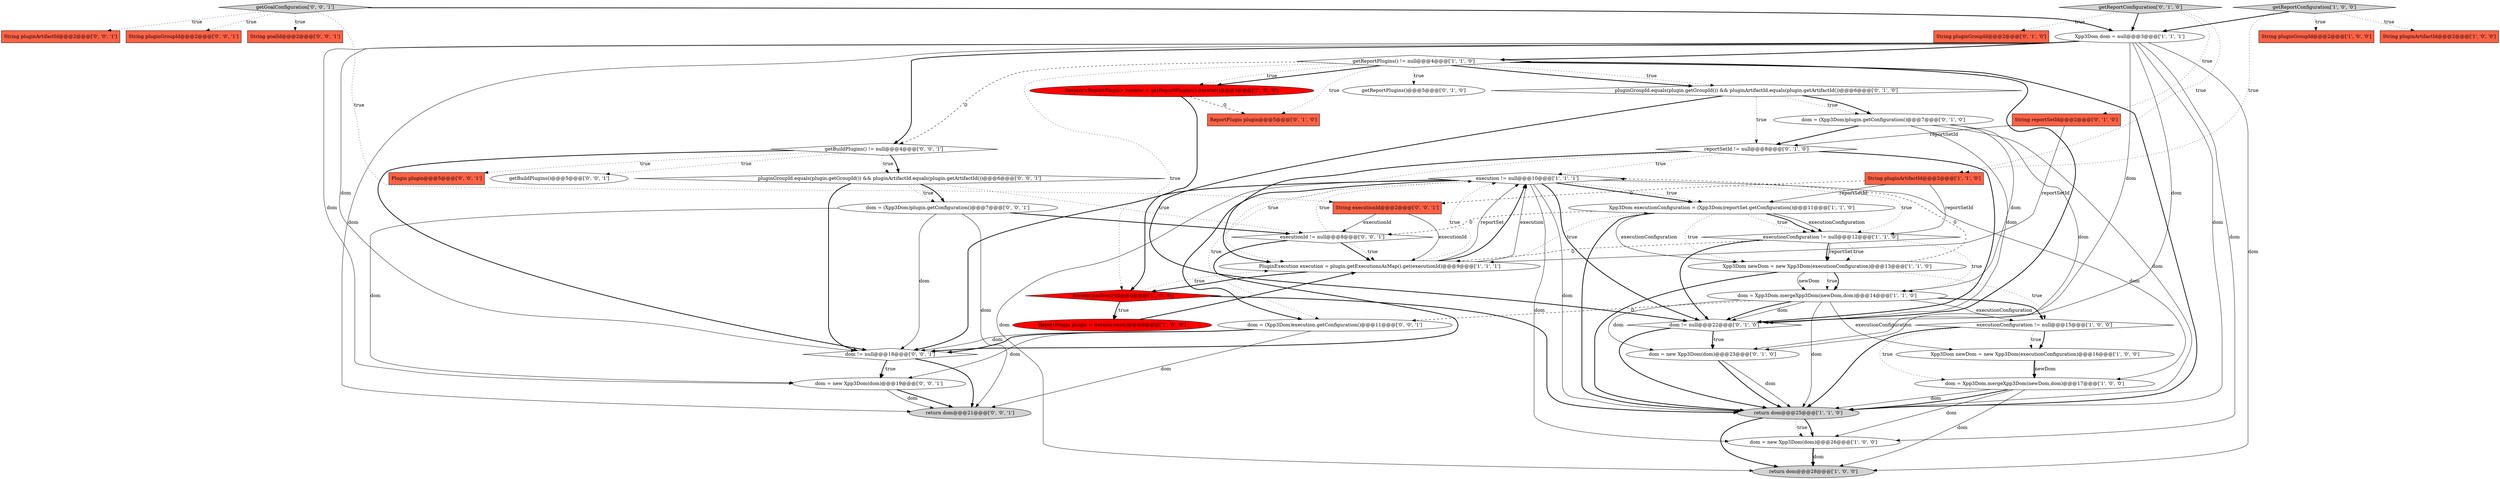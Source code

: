 digraph {
25 [style = filled, label = "dom = new Xpp3Dom(dom)@@@23@@@['0', '1', '0']", fillcolor = white, shape = ellipse image = "AAA0AAABBB2BBB"];
2 [style = filled, label = "Xpp3Dom newDom = new Xpp3Dom(executionConfiguration)@@@13@@@['1', '1', '0']", fillcolor = white, shape = ellipse image = "AAA0AAABBB1BBB"];
3 [style = filled, label = "executionConfiguration != null@@@15@@@['1', '0', '0']", fillcolor = white, shape = diamond image = "AAA0AAABBB1BBB"];
28 [style = filled, label = "dom != null@@@22@@@['0', '1', '0']", fillcolor = white, shape = diamond image = "AAA0AAABBB2BBB"];
7 [style = filled, label = "return dom@@@25@@@['1', '1', '0']", fillcolor = lightgray, shape = ellipse image = "AAA0AAABBB1BBB"];
20 [style = filled, label = "execution != null@@@10@@@['1', '1', '1']", fillcolor = white, shape = diamond image = "AAA0AAABBB1BBB"];
4 [style = filled, label = "Xpp3Dom newDom = new Xpp3Dom(executionConfiguration)@@@16@@@['1', '0', '0']", fillcolor = white, shape = ellipse image = "AAA0AAABBB1BBB"];
24 [style = filled, label = "String reportSetId@@@2@@@['0', '1', '0']", fillcolor = tomato, shape = box image = "AAA0AAABBB2BBB"];
38 [style = filled, label = "String goalId@@@2@@@['0', '0', '1']", fillcolor = tomato, shape = box image = "AAA0AAABBB3BBB"];
0 [style = filled, label = "getReportPlugins() != null@@@4@@@['1', '1', '0']", fillcolor = white, shape = diamond image = "AAA0AAABBB1BBB"];
31 [style = filled, label = "pluginGroupId.equals(plugin.getGroupId()) && pluginArtifactId.equals(plugin.getArtifactId())@@@6@@@['0', '0', '1']", fillcolor = white, shape = diamond image = "AAA0AAABBB3BBB"];
12 [style = filled, label = "PluginExecution execution = plugin.getExecutionsAsMap().get(executionId)@@@9@@@['1', '1', '1']", fillcolor = white, shape = ellipse image = "AAA0AAABBB1BBB"];
41 [style = filled, label = "dom != null@@@18@@@['0', '0', '1']", fillcolor = white, shape = diamond image = "AAA0AAABBB3BBB"];
44 [style = filled, label = "String executionId@@@2@@@['0', '0', '1']", fillcolor = tomato, shape = box image = "AAA0AAABBB3BBB"];
18 [style = filled, label = "dom = Xpp3Dom.mergeXpp3Dom(newDom,dom)@@@14@@@['1', '1', '0']", fillcolor = white, shape = ellipse image = "AAA0AAABBB1BBB"];
39 [style = filled, label = "dom = (Xpp3Dom)plugin.getConfiguration()@@@7@@@['0', '0', '1']", fillcolor = white, shape = ellipse image = "AAA0AAABBB3BBB"];
19 [style = filled, label = "return dom@@@28@@@['1', '0', '0']", fillcolor = lightgray, shape = ellipse image = "AAA0AAABBB1BBB"];
8 [style = filled, label = "getReportConfiguration['1', '0', '0']", fillcolor = lightgray, shape = diamond image = "AAA0AAABBB1BBB"];
34 [style = filled, label = "String pluginArtifactId@@@2@@@['0', '0', '1']", fillcolor = tomato, shape = box image = "AAA0AAABBB3BBB"];
21 [style = filled, label = "getReportPlugins()@@@5@@@['0', '1', '0']", fillcolor = white, shape = ellipse image = "AAA0AAABBB2BBB"];
9 [style = filled, label = "Xpp3Dom executionConfiguration = (Xpp3Dom)reportSet.getConfiguration()@@@11@@@['1', '1', '0']", fillcolor = white, shape = ellipse image = "AAA0AAABBB1BBB"];
10 [style = filled, label = "iterator.hasNext()@@@6@@@['1', '0', '0']", fillcolor = red, shape = diamond image = "AAA1AAABBB1BBB"];
32 [style = filled, label = "String pluginGroupId@@@2@@@['0', '0', '1']", fillcolor = tomato, shape = box image = "AAA0AAABBB3BBB"];
11 [style = filled, label = "String pluginGroupId@@@2@@@['1', '0', '0']", fillcolor = tomato, shape = box image = "AAA0AAABBB1BBB"];
45 [style = filled, label = "return dom@@@21@@@['0', '0', '1']", fillcolor = lightgray, shape = ellipse image = "AAA0AAABBB3BBB"];
35 [style = filled, label = "dom = (Xpp3Dom)execution.getConfiguration()@@@11@@@['0', '0', '1']", fillcolor = white, shape = ellipse image = "AAA0AAABBB3BBB"];
6 [style = filled, label = "Xpp3Dom dom = null@@@3@@@['1', '1', '1']", fillcolor = white, shape = ellipse image = "AAA0AAABBB1BBB"];
37 [style = filled, label = "executionId != null@@@8@@@['0', '0', '1']", fillcolor = white, shape = diamond image = "AAA0AAABBB3BBB"];
1 [style = filled, label = "ReportPlugin plugin = iterator.next()@@@8@@@['1', '0', '0']", fillcolor = red, shape = ellipse image = "AAA1AAABBB1BBB"];
40 [style = filled, label = "getGoalConfiguration['0', '0', '1']", fillcolor = lightgray, shape = diamond image = "AAA0AAABBB3BBB"];
16 [style = filled, label = "String pluginArtifactId@@@2@@@['1', '0', '0']", fillcolor = tomato, shape = box image = "AAA0AAABBB1BBB"];
43 [style = filled, label = "Plugin plugin@@@5@@@['0', '0', '1']", fillcolor = tomato, shape = box image = "AAA0AAABBB3BBB"];
27 [style = filled, label = "dom = (Xpp3Dom)plugin.getConfiguration()@@@7@@@['0', '1', '0']", fillcolor = white, shape = ellipse image = "AAA0AAABBB2BBB"];
15 [style = filled, label = "dom = Xpp3Dom.mergeXpp3Dom(newDom,dom)@@@17@@@['1', '0', '0']", fillcolor = white, shape = ellipse image = "AAA0AAABBB1BBB"];
13 [style = filled, label = "executionConfiguration != null@@@12@@@['1', '1', '0']", fillcolor = white, shape = diamond image = "AAA0AAABBB1BBB"];
26 [style = filled, label = "ReportPlugin plugin@@@5@@@['0', '1', '0']", fillcolor = tomato, shape = box image = "AAA1AAABBB2BBB"];
33 [style = filled, label = "dom = new Xpp3Dom(dom)@@@19@@@['0', '0', '1']", fillcolor = white, shape = ellipse image = "AAA0AAABBB3BBB"];
42 [style = filled, label = "getBuildPlugins() != null@@@4@@@['0', '0', '1']", fillcolor = white, shape = diamond image = "AAA0AAABBB3BBB"];
17 [style = filled, label = "String pluginArtifactId@@@2@@@['1', '1', '0']", fillcolor = tomato, shape = box image = "AAA0AAABBB1BBB"];
29 [style = filled, label = "getReportConfiguration['0', '1', '0']", fillcolor = lightgray, shape = diamond image = "AAA0AAABBB2BBB"];
30 [style = filled, label = "reportSetId != null@@@8@@@['0', '1', '0']", fillcolor = white, shape = diamond image = "AAA0AAABBB2BBB"];
5 [style = filled, label = "dom = new Xpp3Dom(dom)@@@26@@@['1', '0', '0']", fillcolor = white, shape = ellipse image = "AAA0AAABBB1BBB"];
36 [style = filled, label = "getBuildPlugins()@@@5@@@['0', '0', '1']", fillcolor = white, shape = ellipse image = "AAA0AAABBB3BBB"];
22 [style = filled, label = "pluginGroupId.equals(plugin.getGroupId()) && pluginArtifactId.equals(plugin.getArtifactId())@@@6@@@['0', '1', '0']", fillcolor = white, shape = diamond image = "AAA0AAABBB2BBB"];
23 [style = filled, label = "String pluginGroupId@@@2@@@['0', '1', '0']", fillcolor = tomato, shape = box image = "AAA0AAABBB2BBB"];
14 [style = filled, label = "Iterator<ReportPlugin> iterator = getReportPlugins().iterator()@@@5@@@['1', '0', '0']", fillcolor = red, shape = ellipse image = "AAA1AAABBB1BBB"];
18->3 [style = bold, label=""];
42->41 [style = bold, label=""];
2->18 [style = solid, label="newDom"];
40->6 [style = bold, label=""];
35->41 [style = solid, label="dom"];
20->9 [style = bold, label=""];
35->41 [style = bold, label=""];
28->25 [style = dotted, label="true"];
4->15 [style = bold, label=""];
8->16 [style = dotted, label="true"];
20->19 [style = solid, label="dom"];
40->32 [style = dotted, label="true"];
8->6 [style = bold, label=""];
29->23 [style = dotted, label="true"];
9->7 [style = bold, label=""];
40->44 [style = dotted, label="true"];
2->18 [style = dotted, label="true"];
3->4 [style = bold, label=""];
6->41 [style = solid, label="dom"];
9->2 [style = solid, label="executionConfiguration"];
14->26 [style = dashed, label="0"];
15->19 [style = solid, label="dom"];
12->20 [style = solid, label="execution"];
24->30 [style = solid, label="reportSetId"];
39->45 [style = solid, label="dom"];
29->6 [style = bold, label=""];
0->14 [style = bold, label=""];
12->10 [style = bold, label=""];
30->28 [style = bold, label=""];
12->20 [style = dotted, label="true"];
0->21 [style = dotted, label="true"];
0->42 [style = dashed, label="0"];
1->12 [style = bold, label=""];
28->25 [style = bold, label=""];
33->45 [style = bold, label=""];
41->45 [style = bold, label=""];
20->13 [style = dotted, label="true"];
10->1 [style = dotted, label="true"];
41->33 [style = dotted, label="true"];
31->39 [style = dotted, label="true"];
2->3 [style = dotted, label="true"];
12->20 [style = solid, label="reportSet"];
0->10 [style = dotted, label="true"];
9->13 [style = solid, label="executionConfiguration"];
27->30 [style = bold, label=""];
8->17 [style = dotted, label="true"];
42->36 [style = dotted, label="true"];
30->12 [style = dotted, label="true"];
14->10 [style = bold, label=""];
2->18 [style = bold, label=""];
42->31 [style = bold, label=""];
27->18 [style = solid, label="dom"];
27->25 [style = solid, label="dom"];
25->7 [style = bold, label=""];
10->7 [style = bold, label=""];
18->28 [style = solid, label="dom"];
18->28 [style = bold, label=""];
9->37 [style = dashed, label="0"];
0->7 [style = bold, label=""];
39->33 [style = solid, label="dom"];
7->5 [style = bold, label=""];
6->19 [style = solid, label="dom"];
20->41 [style = bold, label=""];
15->5 [style = solid, label="dom"];
3->7 [style = bold, label=""];
42->43 [style = dotted, label="true"];
9->13 [style = dotted, label="true"];
31->41 [style = bold, label=""];
37->20 [style = dotted, label="true"];
0->14 [style = dotted, label="true"];
13->12 [style = dashed, label="0"];
0->26 [style = dotted, label="true"];
10->1 [style = bold, label=""];
17->9 [style = solid, label="reportSetId"];
6->5 [style = solid, label="dom"];
39->37 [style = bold, label=""];
20->5 [style = solid, label="dom"];
17->13 [style = solid, label="reportSetId"];
20->35 [style = dotted, label="true"];
13->18 [style = dotted, label="true"];
29->17 [style = dotted, label="true"];
40->34 [style = dotted, label="true"];
20->9 [style = dotted, label="true"];
13->2 [style = solid, label="reportSet"];
33->45 [style = solid, label="dom"];
18->4 [style = solid, label="executionConfiguration"];
37->41 [style = bold, label=""];
6->42 [style = bold, label=""];
12->20 [style = bold, label=""];
44->12 [style = solid, label="executionId"];
40->38 [style = dotted, label="true"];
22->28 [style = bold, label=""];
44->37 [style = solid, label="executionId"];
4->15 [style = solid, label="newDom"];
37->12 [style = bold, label=""];
6->45 [style = solid, label="dom"];
7->5 [style = dotted, label="true"];
39->41 [style = solid, label="dom"];
13->2 [style = dotted, label="true"];
5->19 [style = bold, label=""];
30->12 [style = bold, label=""];
15->7 [style = solid, label="dom"];
18->3 [style = solid, label="executionConfiguration"];
6->28 [style = solid, label="dom"];
30->20 [style = dotted, label="true"];
35->45 [style = solid, label="dom"];
3->15 [style = dotted, label="true"];
22->27 [style = dotted, label="true"];
5->19 [style = solid, label="dom"];
8->11 [style = dotted, label="true"];
18->25 [style = solid, label="dom"];
31->39 [style = bold, label=""];
41->33 [style = bold, label=""];
29->24 [style = dotted, label="true"];
27->7 [style = solid, label="dom"];
7->19 [style = bold, label=""];
20->15 [style = solid, label="dom"];
13->2 [style = bold, label=""];
24->12 [style = solid, label="reportSetId"];
25->7 [style = solid, label="dom"];
10->12 [style = dotted, label="true"];
2->20 [style = dashed, label="0"];
31->37 [style = dotted, label="true"];
35->33 [style = solid, label="dom"];
15->7 [style = bold, label=""];
20->28 [style = bold, label=""];
28->7 [style = bold, label=""];
20->7 [style = solid, label="dom"];
3->4 [style = dotted, label="true"];
37->12 [style = dotted, label="true"];
42->31 [style = dotted, label="true"];
6->0 [style = bold, label=""];
18->35 [style = dashed, label="0"];
0->22 [style = dotted, label="true"];
18->7 [style = solid, label="dom"];
17->44 [style = dashed, label="0"];
6->33 [style = solid, label="dom"];
27->28 [style = solid, label="dom"];
22->27 [style = bold, label=""];
9->2 [style = dotted, label="true"];
0->22 [style = bold, label=""];
20->35 [style = bold, label=""];
2->7 [style = bold, label=""];
22->30 [style = dotted, label="true"];
6->25 [style = solid, label="dom"];
12->9 [style = dotted, label="true"];
6->7 [style = solid, label="dom"];
0->28 [style = bold, label=""];
13->28 [style = bold, label=""];
9->13 [style = bold, label=""];
}
